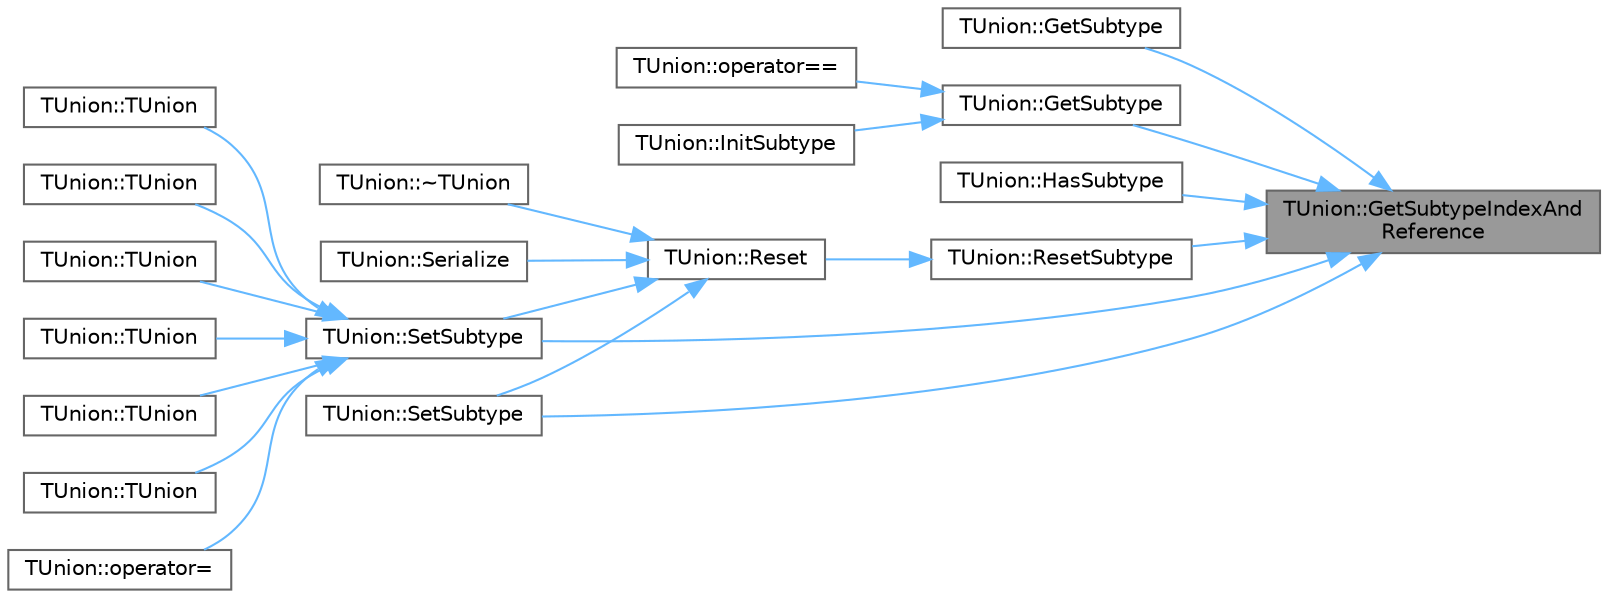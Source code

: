digraph "TUnion::GetSubtypeIndexAndReference"
{
 // INTERACTIVE_SVG=YES
 // LATEX_PDF_SIZE
  bgcolor="transparent";
  edge [fontname=Helvetica,fontsize=10,labelfontname=Helvetica,labelfontsize=10];
  node [fontname=Helvetica,fontsize=10,shape=box,height=0.2,width=0.4];
  rankdir="RL";
  Node1 [id="Node000001",label="TUnion::GetSubtypeIndexAnd\lReference",height=0.2,width=0.4,color="gray40", fillcolor="grey60", style="filled", fontcolor="black",tooltip="Determines the index and reference to the potential value for the given union subtype."];
  Node1 -> Node2 [id="edge1_Node000001_Node000002",dir="back",color="steelblue1",style="solid",tooltip=" "];
  Node2 [id="Node000002",label="TUnion::GetSubtype",height=0.2,width=0.4,color="grey40", fillcolor="white", style="filled",URL="$dc/d79/classTUnion.html#a56e82b0fe65174ec17ca5abb59a4916e",tooltip=" "];
  Node1 -> Node3 [id="edge2_Node000001_Node000003",dir="back",color="steelblue1",style="solid",tooltip=" "];
  Node3 [id="Node000003",label="TUnion::GetSubtype",height=0.2,width=0.4,color="grey40", fillcolor="white", style="filled",URL="$dc/d79/classTUnion.html#aaac85a87a7c4a7bd35ffce6f82db1bac",tooltip=" "];
  Node3 -> Node4 [id="edge3_Node000003_Node000004",dir="back",color="steelblue1",style="solid",tooltip=" "];
  Node4 [id="Node000004",label="TUnion::InitSubtype",height=0.2,width=0.4,color="grey40", fillcolor="white", style="filled",URL="$dc/d79/classTUnion.html#ae936414efa827f397e381d50b1bfab43",tooltip="Sets the union's value to a default value of the given subtype."];
  Node3 -> Node5 [id="edge4_Node000003_Node000005",dir="back",color="steelblue1",style="solid",tooltip=" "];
  Node5 [id="Node000005",label="TUnion::operator==",height=0.2,width=0.4,color="grey40", fillcolor="white", style="filled",URL="$dc/d79/classTUnion.html#a0b90b4e214b0bebd3c12bff87d857d32",tooltip="Equality comparison."];
  Node1 -> Node6 [id="edge5_Node000001_Node000006",dir="back",color="steelblue1",style="solid",tooltip=" "];
  Node6 [id="Node000006",label="TUnion::HasSubtype",height=0.2,width=0.4,color="grey40", fillcolor="white", style="filled",URL="$dc/d79/classTUnion.html#abaa2e6454a334b143c4d9af12074829a",tooltip=" "];
  Node1 -> Node7 [id="edge6_Node000001_Node000007",dir="back",color="steelblue1",style="solid",tooltip=" "];
  Node7 [id="Node000007",label="TUnion::ResetSubtype",height=0.2,width=0.4,color="grey40", fillcolor="white", style="filled",URL="$dc/d79/classTUnion.html#a69a78db2459d6661efc162aebf503c3e",tooltip="If the union's current value is of the given subtype, sets the union's value to a NULL value."];
  Node7 -> Node8 [id="edge7_Node000007_Node000008",dir="back",color="steelblue1",style="solid",tooltip=" "];
  Node8 [id="Node000008",label="TUnion::Reset",height=0.2,width=0.4,color="grey40", fillcolor="white", style="filled",URL="$dc/d79/classTUnion.html#ac897b719706b85c9c745f99d289ba465",tooltip="Sets the union's value to NULL."];
  Node8 -> Node9 [id="edge8_Node000008_Node000009",dir="back",color="steelblue1",style="solid",tooltip=" "];
  Node9 [id="Node000009",label="TUnion::~TUnion",height=0.2,width=0.4,color="grey40", fillcolor="white", style="filled",URL="$dc/d79/classTUnion.html#a9055ca165742ed90c542528278ec2887",tooltip="Destructor."];
  Node8 -> Node10 [id="edge9_Node000008_Node000010",dir="back",color="steelblue1",style="solid",tooltip=" "];
  Node10 [id="Node000010",label="TUnion::Serialize",height=0.2,width=0.4,color="grey40", fillcolor="white", style="filled",URL="$dc/d79/classTUnion.html#a9f90498737277e5724e19885905c6268",tooltip=" "];
  Node8 -> Node11 [id="edge10_Node000008_Node000011",dir="back",color="steelblue1",style="solid",tooltip=" "];
  Node11 [id="Node000011",label="TUnion::SetSubtype",height=0.2,width=0.4,color="grey40", fillcolor="white", style="filled",URL="$dc/d79/classTUnion.html#ad3da02e0ec1845c06957b0587d67ee2b",tooltip="Replaces the value of the union with a value of the given subtype."];
  Node11 -> Node12 [id="edge11_Node000011_Node000012",dir="back",color="steelblue1",style="solid",tooltip=" "];
  Node12 [id="Node000012",label="TUnion::TUnion",height=0.2,width=0.4,color="grey40", fillcolor="white", style="filled",URL="$dc/d79/classTUnion.html#a57257d165fa494fd2e244217f927e7e7",tooltip="Initialization constructor."];
  Node11 -> Node13 [id="edge12_Node000011_Node000013",dir="back",color="steelblue1",style="solid",tooltip=" "];
  Node13 [id="Node000013",label="TUnion::TUnion",height=0.2,width=0.4,color="grey40", fillcolor="white", style="filled",URL="$dc/d79/classTUnion.html#adf17cb994606954a6fb54d89a28b66cc",tooltip="Initialization constructor."];
  Node11 -> Node14 [id="edge13_Node000011_Node000014",dir="back",color="steelblue1",style="solid",tooltip=" "];
  Node14 [id="Node000014",label="TUnion::TUnion",height=0.2,width=0.4,color="grey40", fillcolor="white", style="filled",URL="$dc/d79/classTUnion.html#a8943518ba326f19402f38fb96cd5157c",tooltip="Initialization constructor."];
  Node11 -> Node15 [id="edge14_Node000011_Node000015",dir="back",color="steelblue1",style="solid",tooltip=" "];
  Node15 [id="Node000015",label="TUnion::TUnion",height=0.2,width=0.4,color="grey40", fillcolor="white", style="filled",URL="$dc/d79/classTUnion.html#a4b17c9fe96b9a17bbc98a7617bd81358",tooltip="Initialization constructor."];
  Node11 -> Node16 [id="edge15_Node000011_Node000016",dir="back",color="steelblue1",style="solid",tooltip=" "];
  Node16 [id="Node000016",label="TUnion::TUnion",height=0.2,width=0.4,color="grey40", fillcolor="white", style="filled",URL="$dc/d79/classTUnion.html#a2055f51bf6c590943a6dd90990a94d69",tooltip="Initialization constructor."];
  Node11 -> Node17 [id="edge16_Node000011_Node000017",dir="back",color="steelblue1",style="solid",tooltip=" "];
  Node17 [id="Node000017",label="TUnion::TUnion",height=0.2,width=0.4,color="grey40", fillcolor="white", style="filled",URL="$dc/d79/classTUnion.html#a5c7f1e503be60ad7bc1f75443a9129a2",tooltip="Initialization constructor."];
  Node11 -> Node18 [id="edge17_Node000011_Node000018",dir="back",color="steelblue1",style="solid",tooltip=" "];
  Node18 [id="Node000018",label="TUnion::operator=",height=0.2,width=0.4,color="grey40", fillcolor="white", style="filled",URL="$dc/d79/classTUnion.html#a1ef81b6a13489aba34eae643c63e1d48",tooltip=" "];
  Node8 -> Node19 [id="edge18_Node000008_Node000019",dir="back",color="steelblue1",style="solid",tooltip=" "];
  Node19 [id="Node000019",label="TUnion::SetSubtype",height=0.2,width=0.4,color="grey40", fillcolor="white", style="filled",URL="$dc/d79/classTUnion.html#aae89a7f3d0260e9a6745a79b56ffa532",tooltip="Replaces the value of the union with a value of the given subtype."];
  Node1 -> Node11 [id="edge19_Node000001_Node000011",dir="back",color="steelblue1",style="solid",tooltip=" "];
  Node1 -> Node19 [id="edge20_Node000001_Node000019",dir="back",color="steelblue1",style="solid",tooltip=" "];
}
